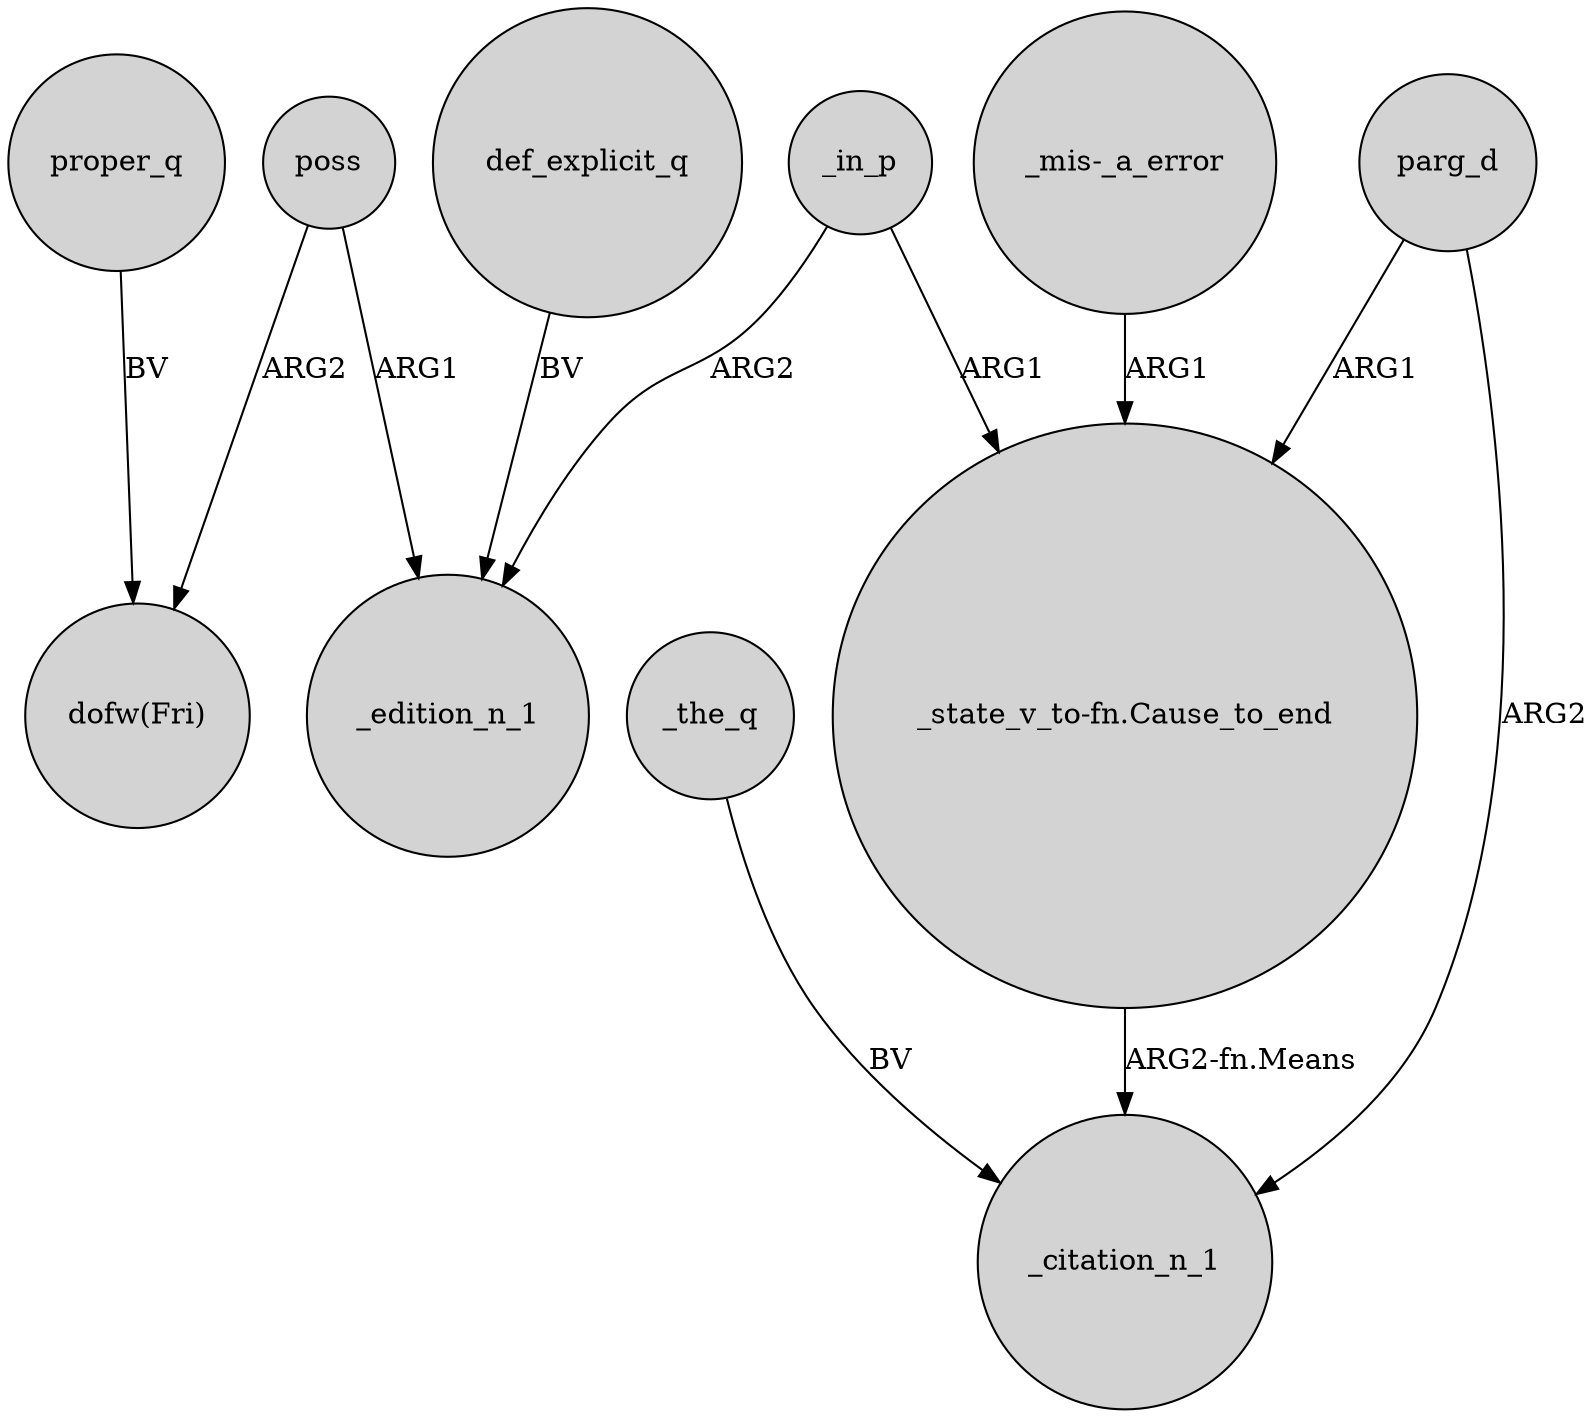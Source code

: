 digraph {
	node [shape=circle style=filled]
	poss -> _edition_n_1 [label=ARG1]
	"_state_v_to-fn.Cause_to_end" -> _citation_n_1 [label="ARG2-fn.Means"]
	def_explicit_q -> _edition_n_1 [label=BV]
	proper_q -> "dofw(Fri)" [label=BV]
	_in_p -> _edition_n_1 [label=ARG2]
	"_mis-_a_error" -> "_state_v_to-fn.Cause_to_end" [label=ARG1]
	_the_q -> _citation_n_1 [label=BV]
	parg_d -> _citation_n_1 [label=ARG2]
	parg_d -> "_state_v_to-fn.Cause_to_end" [label=ARG1]
	_in_p -> "_state_v_to-fn.Cause_to_end" [label=ARG1]
	poss -> "dofw(Fri)" [label=ARG2]
}
